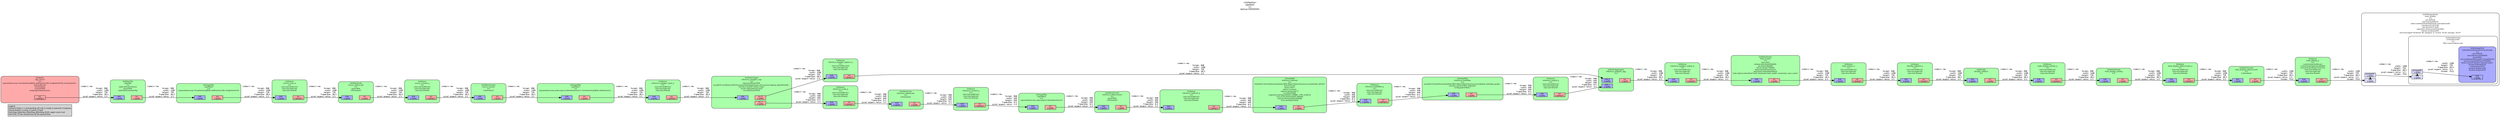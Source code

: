digraph pipeline {
  rankdir=LR;
  fontname="sans";
  fontsize="10";
  labelloc=t;
  nodesep=.1;
  ranksep=.2;
  label="<GstPipeline>\npipeline0\n[>]\nlatency=300000000";
  node [style="filled,rounded", shape=box, fontsize="9", fontname="sans", margin="0.0,0.0"];
  edge [labelfontsize="6", fontsize="9", fontname="monospace"];
  
  legend [
    pos="0,0!",
    margin="0.05,0.05",
    style="filled",
    label="Legend\lElement-States: [~] void-pending, [0] null, [-] ready, [=] paused, [>] playing\lPad-Activation: [-] none, [>] push, [<] pull\lPad-Flags: [b]locked, [f]lushing, [b]locking, [E]OS; upper-case is set\lPad-Task: [T] has started task, [t] has paused task\l",
  ];
  subgraph cluster_capsfilter2_0x3a798980 {
    fontname="Bitstream Vera Sans";
    fontsize="8";
    style="filled,rounded";
    color=black;
    label="GstCapsFilter\ncapsfilter2\n[>]\ncaps=video/x-raw, pixel-aspect-ratio=(fraction)1/1";
    subgraph cluster_capsfilter2_0x3a798980_sink {
      label="";
      style="invis";
      capsfilter2_0x3a798980_sink_0x3a779d90 [color=black, fillcolor="#aaaaff", label="sink\n[>][bfb]", height="0.2", style="filled,solid"];
    }

    subgraph cluster_capsfilter2_0x3a798980_src {
      label="";
      style="invis";
      capsfilter2_0x3a798980_src_0x3a7a01f0 [color=black, fillcolor="#ffaaaa", label="src\n[>][bfb]", height="0.2", style="filled,solid"];
    }

    capsfilter2_0x3a798980_sink_0x3a779d90 -> capsfilter2_0x3a798980_src_0x3a7a01f0 [style="invis"];
    fillcolor="#aaffaa";
  }

  capsfilter2_0x3a798980_src_0x3a7a01f0 -> inference_videoconvert_0x3a720ff0_sink_0x3a73e3b0 [label="video/x-raw\l              format: RGB\l               width: 640\l              height: 640\l           framerate: 0/1\l  pixel-aspect-ratio: 1/1\l"]
  subgraph cluster_capsfilter1_0x3a798640 {
    fontname="Bitstream Vera Sans";
    fontsize="8";
    style="filled,rounded";
    color=black;
    label="GstCapsFilter\ncapsfilter1\n[>]\ncaps=video/x-raw, pixel-aspect-ratio=(fraction)1/1, format=(string)RGB, width=(int)12…";
    subgraph cluster_capsfilter1_0x3a798640_sink {
      label="";
      style="invis";
      capsfilter1_0x3a798640_sink_0x3a7798f0 [color=black, fillcolor="#aaaaff", label="sink\n[>][bfb]", height="0.2", style="filled,solid"];
    }

    subgraph cluster_capsfilter1_0x3a798640_src {
      label="";
      style="invis";
      capsfilter1_0x3a798640_src_0x3a779b40 [color=black, fillcolor="#ffaaaa", label="src\n[>][bfb]", height="0.2", style="filled,solid"];
    }

    capsfilter1_0x3a798640_sink_0x3a7798f0 -> capsfilter1_0x3a798640_src_0x3a779b40 [style="invis"];
    fillcolor="#aaffaa";
  }

  capsfilter1_0x3a798640_src_0x3a779b40 -> inference_wrapper_input_q_0x3a716630_sink_0x3a705ad0 [label="video/x-raw\l              format: RGB\l               width: 1280\l              height: 720\l           framerate: 30/1\l  pixel-aspect-ratio: 1/1\l"]
  subgraph cluster_capsfilter0_0x3a798300 {
    fontname="Bitstream Vera Sans";
    fontsize="8";
    style="filled,rounded";
    color=black;
    label="GstCapsFilter\ncapsfilter0\n[>]\ncaps=video/x-raw, format=(string)RGB, width=(int)1280, height=(int)720";
    subgraph cluster_capsfilter0_0x3a798300_sink {
      label="";
      style="invis";
      capsfilter0_0x3a798300_sink_0x3a779450 [color=black, fillcolor="#aaaaff", label="sink\n[>][bfb]", height="0.2", style="filled,solid"];
    }

    subgraph cluster_capsfilter0_0x3a798300_src {
      label="";
      style="invis";
      capsfilter0_0x3a798300_src_0x3a7796a0 [color=black, fillcolor="#ffaaaa", label="src\n[>][bfb]", height="0.2", style="filled,solid"];
    }

    capsfilter0_0x3a798300_sink_0x3a779450 -> capsfilter0_0x3a798300_src_0x3a7796a0 [style="invis"];
    fillcolor="#aaffaa";
  }

  capsfilter0_0x3a798300_src_0x3a7796a0 -> source_scale_q_0x3a716030_sink_0x3a704850 [label="video/x-raw\l              format: RGB\l               width: 1280\l              height: 720\l           framerate: 30/1\l  pixel-aspect-ratio: 1/1\l"]
  subgraph cluster_hailo_display_0x3a794070 {
    fontname="Bitstream Vera Sans";
    fontsize="8";
    style="filled,rounded";
    color=black;
    label="GstFPSDisplaySink\nhailo_display\n[>]\nsync=FALSE\ntext-overlay=FALSE\nvideo-sink=(GstAutoVideoSink) autovideosink0\nmax-fps=31.623236\nmin-fps=29.513240\nsignal-fps-measurements=TRUE\nframes-rendered=95\nlast-message=\"rendered: 80, dropped: 0, current: 30.26, average: 30.45\"";
    subgraph cluster_hailo_display_0x3a794070_sink {
      label="";
      style="invis";
      _proxypad1_0x3a78c360 [color=black, fillcolor="#ddddff", label="proxypad1\n[>][bfb]", height="0.2", style="filled,solid"];
    hailo_display_0x3a794070_sink_0x3a78a2d0 -> _proxypad1_0x3a78c360 [style=dashed, minlen=0]
      hailo_display_0x3a794070_sink_0x3a78a2d0 [color=black, fillcolor="#ddddff", label="sink\n[>][bfb]", height="0.2", style="filled,solid"];
    }

    fillcolor="#ffffff";
    subgraph cluster_autovideosink0_0x3a787060 {
      fontname="Bitstream Vera Sans";
      fontsize="8";
      style="filled,rounded";
      color=black;
      label="GstAutoVideoSink\nautovideosink0\n[>]\nfilter-caps=video/x-raw";
      subgraph cluster_autovideosink0_0x3a787060_sink {
        label="";
        style="invis";
        _proxypad0_0x3a78c100 [color=black, fillcolor="#ddddff", label="proxypad0\n[>][bfb]", height="0.2", style="filled,solid"];
      autovideosink0_0x3a787060_sink_0x3a78a060 -> _proxypad0_0x3a78c100 [style=dashed, minlen=0]
        autovideosink0_0x3a787060_sink_0x3a78a060 [color=black, fillcolor="#ddddff", label="sink\n[>][bfb]", height="0.2", style="filled,solid"];
      }

      fillcolor="#ffffff";
      subgraph cluster_autovideosink0_actual_sink_xvimage_0x3d574390 {
        fontname="Bitstream Vera Sans";
        fontsize="8";
        style="filled,rounded";
        color=black;
        label="GstXvImageSink\nautovideosink0-actual-sink-xvimage\n[>]\nsync=FALSE\nmax-lateness=5000000\nqos=TRUE\nlast-sample=((GstSample*) 0x3a6f0e30)\nprocessing-deadline=15000000\ndevice-name=\"glamor textured video\"\ndouble-buffer=FALSE\ncolorkey=526352\nwindow-width=1280\nwindow-height=720";
        subgraph cluster_autovideosink0_actual_sink_xvimage_0x3d574390_sink {
          label="";
          style="invis";
          autovideosink0_actual_sink_xvimage_0x3d574390_sink_0x3a7a0440 [color=black, fillcolor="#aaaaff", label="sink\n[>][bfb]", height="0.2", style="filled,solid"];
        }

        fillcolor="#aaaaff";
      }

      _proxypad0_0x3a78c100 -> autovideosink0_actual_sink_xvimage_0x3d574390_sink_0x3a7a0440 [label="video/x-raw\l               width: 1280\l              height: 720\l           framerate: 30/1\l  pixel-aspect-ratio: 1/1\l              format: YV12\l"]
    }

    _proxypad1_0x3a78c360 -> autovideosink0_0x3a787060_sink_0x3a78a060 [label="video/x-raw\l               width: 1280\l              height: 720\l           framerate: 30/1\l  pixel-aspect-ratio: 1/1\l              format: YV12\l"]
  }

  subgraph cluster_hailo_display_q_0x3a768cd0 {
    fontname="Bitstream Vera Sans";
    fontsize="8";
    style="filled,rounded";
    color=black;
    label="GstQueue\nhailo_display_q\n[>]\ncurrent-level-buffers=1\ncurrent-level-bytes=1382400\ncurrent-level-time=33333333\nmax-size-buffers=3\nmax-size-bytes=0\nmax-size-time=0";
    subgraph cluster_hailo_display_q_0x3a768cd0_sink {
      label="";
      style="invis";
      hailo_display_q_0x3a768cd0_sink_0x3a778d60 [color=black, fillcolor="#aaaaff", label="sink\n[>][bfb]", height="0.2", style="filled,solid"];
    }

    subgraph cluster_hailo_display_q_0x3a768cd0_src {
      label="";
      style="invis";
      hailo_display_q_0x3a768cd0_src_0x3a778fb0 [color=black, fillcolor="#ffaaaa", label="src\n[>][bfb][T]", height="0.2", style="filled,solid"];
    }

    hailo_display_q_0x3a768cd0_sink_0x3a778d60 -> hailo_display_q_0x3a768cd0_src_0x3a778fb0 [style="invis"];
    fillcolor="#aaffaa";
  }

  hailo_display_q_0x3a768cd0_src_0x3a778fb0 -> hailo_display_0x3a794070_sink_0x3a78a2d0 [label="video/x-raw\l               width: 1280\l              height: 720\l           framerate: 30/1\l  pixel-aspect-ratio: 1/1\l              format: YV12\l"]
  subgraph cluster_hailo_display_videoconvert_0x3a7219b0 {
    fontname="Bitstream Vera Sans";
    fontsize="8";
    style="filled,rounded";
    color=black;
    label="GstVideoConvert\nhailo_display_videoconvert\n[>]\nn-threads=2";
    subgraph cluster_hailo_display_videoconvert_0x3a7219b0_sink {
      label="";
      style="invis";
      hailo_display_videoconvert_0x3a7219b0_sink_0x3a7788c0 [color=black, fillcolor="#aaaaff", label="sink\n[>][bfb]", height="0.2", style="filled,solid"];
    }

    subgraph cluster_hailo_display_videoconvert_0x3a7219b0_src {
      label="";
      style="invis";
      hailo_display_videoconvert_0x3a7219b0_src_0x3a778b10 [color=black, fillcolor="#ffaaaa", label="src\n[>][bfb]", height="0.2", style="filled,solid"];
    }

    hailo_display_videoconvert_0x3a7219b0_sink_0x3a7788c0 -> hailo_display_videoconvert_0x3a7219b0_src_0x3a778b10 [style="invis"];
    fillcolor="#aaffaa";
  }

  hailo_display_videoconvert_0x3a7219b0_src_0x3a778b10 -> hailo_display_q_0x3a768cd0_sink_0x3a778d60 [label="video/x-raw\l               width: 1280\l              height: 720\l           framerate: 30/1\l  pixel-aspect-ratio: 1/1\l              format: YV12\l"]
  subgraph cluster_hailo_display_videoconvert_q_0x3a7689d0 {
    fontname="Bitstream Vera Sans";
    fontsize="8";
    style="filled,rounded";
    color=black;
    label="GstQueue\nhailo_display_videoconvert_q\n[>]\nmax-size-buffers=3\nmax-size-bytes=0\nmax-size-time=0";
    subgraph cluster_hailo_display_videoconvert_q_0x3a7689d0_sink {
      label="";
      style="invis";
      hailo_display_videoconvert_q_0x3a7689d0_sink_0x3a778420 [color=black, fillcolor="#aaaaff", label="sink\n[>][bfb]", height="0.2", style="filled,solid"];
    }

    subgraph cluster_hailo_display_videoconvert_q_0x3a7689d0_src {
      label="";
      style="invis";
      hailo_display_videoconvert_q_0x3a7689d0_src_0x3a778670 [color=black, fillcolor="#ffaaaa", label="src\n[>][bfb][T]", height="0.2", style="filled,solid"];
    }

    hailo_display_videoconvert_q_0x3a7689d0_sink_0x3a778420 -> hailo_display_videoconvert_q_0x3a7689d0_src_0x3a778670 [style="invis"];
    fillcolor="#aaffaa";
  }

  hailo_display_videoconvert_q_0x3a7689d0_src_0x3a778670 -> hailo_display_videoconvert_0x3a7219b0_sink_0x3a7788c0 [label="video/x-raw\l              format: RGB\l               width: 1280\l              height: 720\l           framerate: 30/1\l  pixel-aspect-ratio: 1/1\l"]
  subgraph cluster_hailo_display_overlay_0x3a77c0d0 {
    fontname="Bitstream Vera Sans";
    fontsize="8";
    style="filled,rounded";
    color=black;
    label="GstHailoOverlay\nhailo_display_overlay\n[>]";
    subgraph cluster_hailo_display_overlay_0x3a77c0d0_sink {
      label="";
      style="invis";
      hailo_display_overlay_0x3a77c0d0_sink_0x3a767d00 [color=black, fillcolor="#aaaaff", label="sink\n[>][bfb]", height="0.2", style="filled,solid"];
    }

    subgraph cluster_hailo_display_overlay_0x3a77c0d0_src {
      label="";
      style="invis";
      hailo_display_overlay_0x3a77c0d0_src_0x3a7781d0 [color=black, fillcolor="#ffaaaa", label="src\n[>][bfb]", height="0.2", style="filled,solid"];
    }

    hailo_display_overlay_0x3a77c0d0_sink_0x3a767d00 -> hailo_display_overlay_0x3a77c0d0_src_0x3a7781d0 [style="invis"];
    fillcolor="#aaffaa";
  }

  hailo_display_overlay_0x3a77c0d0_src_0x3a7781d0 -> hailo_display_videoconvert_q_0x3a7689d0_sink_0x3a778420 [label="video/x-raw\l              format: RGB\l               width: 1280\l              height: 720\l           framerate: 30/1\l  pixel-aspect-ratio: 1/1\l"]
  subgraph cluster_hailo_display_overlay_q_0x3a7686d0 {
    fontname="Bitstream Vera Sans";
    fontsize="8";
    style="filled,rounded";
    color=black;
    label="GstQueue\nhailo_display_overlay_q\n[>]\nmax-size-buffers=3\nmax-size-bytes=0\nmax-size-time=0";
    subgraph cluster_hailo_display_overlay_q_0x3a7686d0_sink {
      label="";
      style="invis";
      hailo_display_overlay_q_0x3a7686d0_sink_0x3a767860 [color=black, fillcolor="#aaaaff", label="sink\n[>][bfb]", height="0.2", style="filled,solid"];
    }

    subgraph cluster_hailo_display_overlay_q_0x3a7686d0_src {
      label="";
      style="invis";
      hailo_display_overlay_q_0x3a7686d0_src_0x3a767ab0 [color=black, fillcolor="#ffaaaa", label="src\n[>][bfb][T]", height="0.2", style="filled,solid"];
    }

    hailo_display_overlay_q_0x3a7686d0_sink_0x3a767860 -> hailo_display_overlay_q_0x3a7686d0_src_0x3a767ab0 [style="invis"];
    fillcolor="#aaffaa";
  }

  hailo_display_overlay_q_0x3a7686d0_src_0x3a767ab0 -> hailo_display_overlay_0x3a77c0d0_sink_0x3a767d00 [label="video/x-raw\l              format: RGB\l               width: 1280\l              height: 720\l           framerate: 30/1\l  pixel-aspect-ratio: 1/1\l"]
  subgraph cluster_identity_callback_0x3a7741a0 {
    fontname="Bitstream Vera Sans";
    fontsize="8";
    style="filled,rounded";
    color=black;
    label="GstIdentity\nidentity_callback\n[>]";
    subgraph cluster_identity_callback_0x3a7741a0_sink {
      label="";
      style="invis";
      identity_callback_0x3a7741a0_sink_0x3a7673c0 [color=black, fillcolor="#aaaaff", label="sink\n[>][bfb]", height="0.2", style="filled,solid"];
    }

    subgraph cluster_identity_callback_0x3a7741a0_src {
      label="";
      style="invis";
      identity_callback_0x3a7741a0_src_0x3a767610 [color=black, fillcolor="#ffaaaa", label="src\n[>][bfb]", height="0.2", style="filled,solid"];
    }

    identity_callback_0x3a7741a0_sink_0x3a7673c0 -> identity_callback_0x3a7741a0_src_0x3a767610 [style="invis"];
    fillcolor="#aaffaa";
  }

  identity_callback_0x3a7741a0_src_0x3a767610 -> hailo_display_overlay_q_0x3a7686d0_sink_0x3a767860 [label="video/x-raw\l              format: RGB\l               width: 1280\l              height: 720\l           framerate: 30/1\l  pixel-aspect-ratio: 1/1\l"]
  subgraph cluster_identity_callback_q_0x3a7683d0 {
    fontname="Bitstream Vera Sans";
    fontsize="8";
    style="filled,rounded";
    color=black;
    label="GstQueue\nidentity_callback_q\n[>]\nmax-size-buffers=3\nmax-size-bytes=0\nmax-size-time=0";
    subgraph cluster_identity_callback_q_0x3a7683d0_sink {
      label="";
      style="invis";
      identity_callback_q_0x3a7683d0_sink_0x3a766f20 [color=black, fillcolor="#aaaaff", label="sink\n[>][bfb]", height="0.2", style="filled,solid"];
    }

    subgraph cluster_identity_callback_q_0x3a7683d0_src {
      label="";
      style="invis";
      identity_callback_q_0x3a7683d0_src_0x3a767170 [color=black, fillcolor="#ffaaaa", label="src\n[>][bfb][T]", height="0.2", style="filled,solid"];
    }

    identity_callback_q_0x3a7683d0_sink_0x3a766f20 -> identity_callback_q_0x3a7683d0_src_0x3a767170 [style="invis"];
    fillcolor="#aaffaa";
  }

  identity_callback_q_0x3a7683d0_src_0x3a767170 -> identity_callback_0x3a7741a0_sink_0x3a7673c0 [label="video/x-raw\l              format: RGB\l               width: 1280\l              height: 720\l           framerate: 30/1\l  pixel-aspect-ratio: 1/1\l"]
  subgraph cluster_hailo_tracker_q_0x3a7680d0 {
    fontname="Bitstream Vera Sans";
    fontsize="8";
    style="filled,rounded";
    color=black;
    label="GstQueue\nhailo_tracker_q\n[>]\nmax-size-buffers=3\nmax-size-bytes=0\nmax-size-time=0";
    subgraph cluster_hailo_tracker_q_0x3a7680d0_sink {
      label="";
      style="invis";
      hailo_tracker_q_0x3a7680d0_sink_0x3a766a80 [color=black, fillcolor="#aaaaff", label="sink\n[>][bfb]", height="0.2", style="filled,solid"];
    }

    subgraph cluster_hailo_tracker_q_0x3a7680d0_src {
      label="";
      style="invis";
      hailo_tracker_q_0x3a7680d0_src_0x3a766cd0 [color=black, fillcolor="#ffaaaa", label="src\n[>][bfb][T]", height="0.2", style="filled,solid"];
    }

    hailo_tracker_q_0x3a7680d0_sink_0x3a766a80 -> hailo_tracker_q_0x3a7680d0_src_0x3a766cd0 [style="invis"];
    fillcolor="#aaffaa";
  }

  hailo_tracker_q_0x3a7680d0_src_0x3a766cd0 -> identity_callback_q_0x3a7683d0_sink_0x3a766f20 [label="video/x-raw\l              format: RGB\l               width: 1280\l              height: 720\l           framerate: 30/1\l  pixel-aspect-ratio: 1/1\l"]
  subgraph cluster_hailo_tracker_0x3a721460 {
    fontname="Bitstream Vera Sans";
    fontsize="8";
    style="filled,rounded";
    color=black;
    label="GstHailoTracker\nhailo_tracker\n[>]\nclass-id=1\nkalman-dist-thr=0.800000\niou-thr=0.900000\ninit-iou-thr=0.700000\nkeep-tracked-frames=15\nkeep-past-metadata=FALSE\nhailo-objects-blacklist=\"hailo_landmarks,hailo_depth_mask,hailo_class_mask,\"";
    subgraph cluster_hailo_tracker_0x3a721460_sink {
      label="";
      style="invis";
      hailo_tracker_0x3a721460_sink_0x3a7665e0 [color=black, fillcolor="#aaaaff", label="sink\n[>][bfb]", height="0.2", style="filled,solid"];
    }

    subgraph cluster_hailo_tracker_0x3a721460_src {
      label="";
      style="invis";
      hailo_tracker_0x3a721460_src_0x3a766830 [color=black, fillcolor="#ffaaaa", label="src\n[>][bfb]", height="0.2", style="filled,solid"];
    }

    hailo_tracker_0x3a721460_sink_0x3a7665e0 -> hailo_tracker_0x3a721460_src_0x3a766830 [style="invis"];
    fillcolor="#aaffaa";
  }

  hailo_tracker_0x3a721460_src_0x3a766830 -> hailo_tracker_q_0x3a7680d0_sink_0x3a766a80 [label="video/x-raw\l              format: RGB\l               width: 1280\l              height: 720\l           framerate: 30/1\l  pixel-aspect-ratio: 1/1\l"]
  subgraph cluster_inference_wrapper_output_q_0x3a717b30 {
    fontname="Bitstream Vera Sans";
    fontsize="8";
    style="filled,rounded";
    color=black;
    label="GstQueue\ninference_wrapper_output_q\n[>]\nmax-size-buffers=3\nmax-size-bytes=0\nmax-size-time=0";
    subgraph cluster_inference_wrapper_output_q_0x3a717b30_sink {
      label="";
      style="invis";
      inference_wrapper_output_q_0x3a717b30_sink_0x3a766140 [color=black, fillcolor="#aaaaff", label="sink\n[>][bfb]", height="0.2", style="filled,solid"];
    }

    subgraph cluster_inference_wrapper_output_q_0x3a717b30_src {
      label="";
      style="invis";
      inference_wrapper_output_q_0x3a717b30_src_0x3a766390 [color=black, fillcolor="#ffaaaa", label="src\n[>][bfb][T]", height="0.2", style="filled,solid"];
    }

    inference_wrapper_output_q_0x3a717b30_sink_0x3a766140 -> inference_wrapper_output_q_0x3a717b30_src_0x3a766390 [style="invis"];
    fillcolor="#aaffaa";
  }

  inference_wrapper_output_q_0x3a717b30_src_0x3a766390 -> hailo_tracker_0x3a721460_sink_0x3a7665e0 [label="video/x-raw\l              format: RGB\l               width: 1280\l              height: 720\l           framerate: 30/1\l  pixel-aspect-ratio: 1/1\l"]
  subgraph cluster_inference_output_q_0x3a717830 {
    fontname="Bitstream Vera Sans";
    fontsize="8";
    style="filled,rounded";
    color=black;
    label="GstQueue\ninference_output_q\n[>]\nmax-size-buffers=3\nmax-size-bytes=0\nmax-size-time=0";
    subgraph cluster_inference_output_q_0x3a717830_sink {
      label="";
      style="invis";
      inference_output_q_0x3a717830_sink_0x3a73fad0 [color=black, fillcolor="#aaaaff", label="sink\n[>][bfb]", height="0.2", style="filled,solid"];
    }

    subgraph cluster_inference_output_q_0x3a717830_src {
      label="";
      style="invis";
      inference_output_q_0x3a717830_src_0x3a73fd20 [color=black, fillcolor="#ffaaaa", label="src\n[>][bfb][T]", height="0.2", style="filled,solid"];
    }

    inference_output_q_0x3a717830_sink_0x3a73fad0 -> inference_output_q_0x3a717830_src_0x3a73fd20 [style="invis"];
    fillcolor="#aaffaa";
  }

  inference_output_q_0x3a717830_src_0x3a73fd20 -> inference_wrapper_agg_0x3a738030_sink_1_0x3a726a10 [label="video/x-raw\l              format: RGB\l               width: 640\l              height: 640\l           framerate: 0/1\l  pixel-aspect-ratio: 1/1\l"]
  subgraph cluster_inference_hailofilter_0x3a7620e0 {
    fontname="Bitstream Vera Sans";
    fontsize="8";
    style="filled,rounded";
    color=black;
    label="GstHailofilter\ninference_hailofilter\n[>]\nso-path=\"/home/bitsimnow/Hailo-RPi5-Object-Detection/resources/libyolo_hailortpp_postpr…\nfunction-name=\"filter_letterbox\"\nconfig-path=\"NULL\"";
    subgraph cluster_inference_hailofilter_0x3a7620e0_sink {
      label="";
      style="invis";
      inference_hailofilter_0x3a7620e0_sink_0x3a73f630 [color=black, fillcolor="#aaaaff", label="sink\n[>][bfb]", height="0.2", style="filled,solid"];
    }

    subgraph cluster_inference_hailofilter_0x3a7620e0_src {
      label="";
      style="invis";
      inference_hailofilter_0x3a7620e0_src_0x3a73f880 [color=black, fillcolor="#ffaaaa", label="src\n[>][bfb]", height="0.2", style="filled,solid"];
    }

    inference_hailofilter_0x3a7620e0_sink_0x3a73f630 -> inference_hailofilter_0x3a7620e0_src_0x3a73f880 [style="invis"];
    fillcolor="#aaffaa";
  }

  inference_hailofilter_0x3a7620e0_src_0x3a73f880 -> inference_output_q_0x3a717830_sink_0x3a73fad0 [label="video/x-raw\l              format: RGB\l               width: 640\l              height: 640\l           framerate: 0/1\l  pixel-aspect-ratio: 1/1\l"]
  subgraph cluster_inference_hailofilter_q_0x3a717530 {
    fontname="Bitstream Vera Sans";
    fontsize="8";
    style="filled,rounded";
    color=black;
    label="GstQueue\ninference_hailofilter_q\n[>]\nmax-size-buffers=3\nmax-size-bytes=0\nmax-size-time=0";
    subgraph cluster_inference_hailofilter_q_0x3a717530_sink {
      label="";
      style="invis";
      inference_hailofilter_q_0x3a717530_sink_0x3a73f190 [color=black, fillcolor="#aaaaff", label="sink\n[>][bfb]", height="0.2", style="filled,solid"];
    }

    subgraph cluster_inference_hailofilter_q_0x3a717530_src {
      label="";
      style="invis";
      inference_hailofilter_q_0x3a717530_src_0x3a73f3e0 [color=black, fillcolor="#ffaaaa", label="src\n[>][bfb][T]", height="0.2", style="filled,solid"];
    }

    inference_hailofilter_q_0x3a717530_sink_0x3a73f190 -> inference_hailofilter_q_0x3a717530_src_0x3a73f3e0 [style="invis"];
    fillcolor="#aaffaa";
  }

  inference_hailofilter_q_0x3a717530_src_0x3a73f3e0 -> inference_hailofilter_0x3a7620e0_sink_0x3a73f630 [label="video/x-raw\l              format: RGB\l               width: 640\l              height: 640\l           framerate: 0/1\l  pixel-aspect-ratio: 1/1\l"]
  subgraph cluster_inference_hailonet_0x3a759000 {
    fontname="Bitstream Vera Sans";
    fontsize="8";
    style="filled,rounded";
    color=black;
    label="GstHailoNet\ninference_hailonet\n[>]\nhef-path=\"/home/bitsimnow/Hailo-RPi5-Object-Detection/resources/yolov8s_h8l.hef\"\nbatch-size=2\ndevice-id=\"\"\ndevice-count=0\nvdevice-group-id=\"1\"\nis-active=TRUE\noutput-format-type=HAILO_FORMAT_TYPE_FLOAT32\nnms-score-threshold=0.300000\nnms-iou-threshold=0.450000\nforce-writable=TRUE";
    subgraph cluster_inference_hailonet_0x3a759000_sink {
      label="";
      style="invis";
      inference_hailonet_0x3a759000_sink_0x3a73ecf0 [color=black, fillcolor="#aaaaff", label="sink\n[>][bfb]", height="0.2", style="filled,solid"];
    }

    subgraph cluster_inference_hailonet_0x3a759000_src {
      label="";
      style="invis";
      inference_hailonet_0x3a759000_src_0x3a73ef40 [color=black, fillcolor="#ffaaaa", label="src\n[>][bfb]", height="0.2", style="filled,solid"];
    }

    inference_hailonet_0x3a759000_sink_0x3a73ecf0 -> inference_hailonet_0x3a759000_src_0x3a73ef40 [style="invis"];
    fillcolor="#aaffaa";
  }

  inference_hailonet_0x3a759000_src_0x3a73ef40 -> inference_hailofilter_q_0x3a717530_sink_0x3a73f190 [label="video/x-raw\l              format: RGB\l               width: 640\l              height: 640\l           framerate: 0/1\l  pixel-aspect-ratio: 1/1\l"]
  subgraph cluster_inference_hailonet_q_0x3a717230 {
    fontname="Bitstream Vera Sans";
    fontsize="8";
    style="filled,rounded";
    color=black;
    label="GstQueue\ninference_hailonet_q\n[>]\nmax-size-buffers=3\nmax-size-bytes=0\nmax-size-time=0";
    subgraph cluster_inference_hailonet_q_0x3a717230_sink {
      label="";
      style="invis";
      inference_hailonet_q_0x3a717230_sink_0x3a73e850 [color=black, fillcolor="#aaaaff", label="sink\n[>][bfb]", height="0.2", style="filled,solid"];
    }

    subgraph cluster_inference_hailonet_q_0x3a717230_src {
      label="";
      style="invis";
      inference_hailonet_q_0x3a717230_src_0x3a73eaa0 [color=black, fillcolor="#ffaaaa", label="src\n[>][bfb][T]", height="0.2", style="filled,solid"];
    }

    inference_hailonet_q_0x3a717230_sink_0x3a73e850 -> inference_hailonet_q_0x3a717230_src_0x3a73eaa0 [style="invis"];
    fillcolor="#aaffaa";
  }

  inference_hailonet_q_0x3a717230_src_0x3a73eaa0 -> inference_hailonet_0x3a759000_sink_0x3a73ecf0 [label="video/x-raw\l              format: RGB\l               width: 640\l              height: 640\l           framerate: 0/1\l  pixel-aspect-ratio: 1/1\l"]
  subgraph cluster_inference_videoconvert_0x3a720ff0 {
    fontname="Bitstream Vera Sans";
    fontsize="8";
    style="filled,rounded";
    color=black;
    label="GstVideoConvert\ninference_videoconvert\n[>]\nqos=TRUE\nn-threads=2";
    subgraph cluster_inference_videoconvert_0x3a720ff0_sink {
      label="";
      style="invis";
      inference_videoconvert_0x3a720ff0_sink_0x3a73e3b0 [color=black, fillcolor="#aaaaff", label="sink\n[>][bfb]", height="0.2", style="filled,solid"];
    }

    subgraph cluster_inference_videoconvert_0x3a720ff0_src {
      label="";
      style="invis";
      inference_videoconvert_0x3a720ff0_src_0x3a73e600 [color=black, fillcolor="#ffaaaa", label="src\n[>][bfb]", height="0.2", style="filled,solid"];
    }

    inference_videoconvert_0x3a720ff0_sink_0x3a73e3b0 -> inference_videoconvert_0x3a720ff0_src_0x3a73e600 [style="invis"];
    fillcolor="#aaffaa";
  }

  inference_videoconvert_0x3a720ff0_src_0x3a73e600 -> inference_hailonet_q_0x3a717230_sink_0x3a73e850 [label="video/x-raw\l              format: RGB\l               width: 640\l              height: 640\l           framerate: 0/1\l  pixel-aspect-ratio: 1/1\l"]
  subgraph cluster_inference_convert_q_0x3a716f30 {
    fontname="Bitstream Vera Sans";
    fontsize="8";
    style="filled,rounded";
    color=black;
    label="GstQueue\ninference_convert_q\n[>]\nmax-size-buffers=3\nmax-size-bytes=0\nmax-size-time=0";
    subgraph cluster_inference_convert_q_0x3a716f30_sink {
      label="";
      style="invis";
      inference_convert_q_0x3a716f30_sink_0x3a727c90 [color=black, fillcolor="#aaaaff", label="sink\n[>][bfb]", height="0.2", style="filled,solid"];
    }

    subgraph cluster_inference_convert_q_0x3a716f30_src {
      label="";
      style="invis";
      inference_convert_q_0x3a716f30_src_0x3a73e160 [color=black, fillcolor="#ffaaaa", label="src\n[>][bfb][T]", height="0.2", style="filled,solid"];
    }

    inference_convert_q_0x3a716f30_sink_0x3a727c90 -> inference_convert_q_0x3a716f30_src_0x3a73e160 [style="invis"];
    fillcolor="#aaffaa";
  }

  inference_convert_q_0x3a716f30_src_0x3a73e160 -> capsfilter2_0x3a798980_sink_0x3a779d90 [label="video/x-raw\l              format: RGB\l               width: 640\l              height: 640\l           framerate: 0/1\l  pixel-aspect-ratio: 1/1\l"]
  subgraph cluster_inference_videoscale_0x3a720b10 {
    fontname="Bitstream Vera Sans";
    fontsize="8";
    style="filled,rounded";
    color=black;
    label="GstVideoScale\ninference_videoscale\n[>]\nn-threads=2";
    subgraph cluster_inference_videoscale_0x3a720b10_sink {
      label="";
      style="invis";
      inference_videoscale_0x3a720b10_sink_0x3a7277f0 [color=black, fillcolor="#aaaaff", label="sink\n[>][bfb]", height="0.2", style="filled,solid"];
    }

    subgraph cluster_inference_videoscale_0x3a720b10_src {
      label="";
      style="invis";
      inference_videoscale_0x3a720b10_src_0x3a727a40 [color=black, fillcolor="#ffaaaa", label="src\n[>][bfb]", height="0.2", style="filled,solid"];
    }

    inference_videoscale_0x3a720b10_sink_0x3a7277f0 -> inference_videoscale_0x3a720b10_src_0x3a727a40 [style="invis"];
    fillcolor="#aaffaa";
  }

  inference_videoscale_0x3a720b10_src_0x3a727a40 -> inference_convert_q_0x3a716f30_sink_0x3a727c90 [label="video/x-raw\l              format: RGB\l               width: 640\l              height: 640\l           framerate: 0/1\l  pixel-aspect-ratio: 1/1\l"]
  subgraph cluster_inference_scale_q_0x3a716c30 {
    fontname="Bitstream Vera Sans";
    fontsize="8";
    style="filled,rounded";
    color=black;
    label="GstQueue\ninference_scale_q\n[>]\nmax-size-buffers=3\nmax-size-bytes=0\nmax-size-time=0";
    subgraph cluster_inference_scale_q_0x3a716c30_sink {
      label="";
      style="invis";
      inference_scale_q_0x3a716c30_sink_0x3a727350 [color=black, fillcolor="#aaaaff", label="sink\n[>][bfb]", height="0.2", style="filled,solid"];
    }

    subgraph cluster_inference_scale_q_0x3a716c30_src {
      label="";
      style="invis";
      inference_scale_q_0x3a716c30_src_0x3a7275a0 [color=black, fillcolor="#ffaaaa", label="src\n[>][bfb][T]", height="0.2", style="filled,solid"];
    }

    inference_scale_q_0x3a716c30_sink_0x3a727350 -> inference_scale_q_0x3a716c30_src_0x3a7275a0 [style="invis"];
    fillcolor="#aaffaa";
  }

  inference_scale_q_0x3a716c30_src_0x3a7275a0 -> inference_videoscale_0x3a720b10_sink_0x3a7277f0 [label="video/x-raw\l              format: RGB\l               width: 640\l              height: 640\l           framerate: 0/1\l  pixel-aspect-ratio: 1/1\l"]
  subgraph cluster_inference_wrapper_bypass_q_0x3a716930 {
    fontname="Bitstream Vera Sans";
    fontsize="8";
    style="filled,rounded";
    color=black;
    label="GstQueue\ninference_wrapper_bypass_q\n[>]\nmax-size-buffers=20\nmax-size-bytes=0\nmax-size-time=0";
    subgraph cluster_inference_wrapper_bypass_q_0x3a716930_sink {
      label="";
      style="invis";
      inference_wrapper_bypass_q_0x3a716930_sink_0x3a726eb0 [color=black, fillcolor="#aaaaff", label="sink\n[>][bfb]", height="0.2", style="filled,solid"];
    }

    subgraph cluster_inference_wrapper_bypass_q_0x3a716930_src {
      label="";
      style="invis";
      inference_wrapper_bypass_q_0x3a716930_src_0x3a727100 [color=black, fillcolor="#ffaaaa", label="src\n[>][bfb][T]", height="0.2", style="filled,solid"];
    }

    inference_wrapper_bypass_q_0x3a716930_sink_0x3a726eb0 -> inference_wrapper_bypass_q_0x3a716930_src_0x3a727100 [style="invis"];
    fillcolor="#aaffaa";
  }

  inference_wrapper_bypass_q_0x3a716930_src_0x3a727100 -> inference_wrapper_agg_0x3a738030_sink_0_0x3a7267c0 [label="video/x-raw\l              format: RGB\l               width: 1280\l              height: 720\l           framerate: 30/1\l  pixel-aspect-ratio: 1/1\l"]
  subgraph cluster_inference_wrapper_agg_0x3a738030 {
    fontname="Bitstream Vera Sans";
    fontsize="8";
    style="filled,rounded";
    color=black;
    label="GstHailoAggregator\ninference_wrapper_agg\n[>]";
    subgraph cluster_inference_wrapper_agg_0x3a738030_sink {
      label="";
      style="invis";
      inference_wrapper_agg_0x3a738030_sink_0_0x3a7267c0 [color=black, fillcolor="#aaaaff", label="sink_0\n[>][bfb]", height="0.2", style="filled,solid"];
      inference_wrapper_agg_0x3a738030_sink_1_0x3a726a10 [color=black, fillcolor="#aaaaff", label="sink_1\n[>][bfb]", height="0.2", style="filled,solid"];
    }

    subgraph cluster_inference_wrapper_agg_0x3a738030_src {
      label="";
      style="invis";
      inference_wrapper_agg_0x3a738030_src_0x3a726c60 [color=black, fillcolor="#ffaaaa", label="src\n[>][bfb]", height="0.2", style="filled,solid"];
    }

    inference_wrapper_agg_0x3a738030_sink_0_0x3a7267c0 -> inference_wrapper_agg_0x3a738030_src_0x3a726c60 [style="invis"];
    fillcolor="#aaffaa";
  }

  inference_wrapper_agg_0x3a738030_src_0x3a726c60 -> inference_wrapper_output_q_0x3a717b30_sink_0x3a766140 [label="video/x-raw\l              format: RGB\l               width: 1280\l              height: 720\l           framerate: 30/1\l  pixel-aspect-ratio: 1/1\l"]
  subgraph cluster_inference_wrapper_crop_0x3a736000 {
    fontname="Bitstream Vera Sans";
    fontsize="8";
    style="filled,rounded";
    color=black;
    label="GstHailoCropper\ninference_wrapper_crop\n[>]\ninternal-offset=TRUE\nso-path=\"/usr/lib/aarch64-linux-gnu/hailo/tappas/post_processes/cropping_algorithms/lib…\nfunction-name=\"create_crops\"\nresize-method=inter-area\nuse-letterbox=TRUE";
    subgraph cluster_inference_wrapper_crop_0x3a736000_sink {
      label="";
      style="invis";
      inference_wrapper_crop_0x3a736000_sink_0x3a7260d0 [color=black, fillcolor="#aaaaff", label="sink\n[>][bfb]", height="0.2", style="filled,solid"];
    }

    subgraph cluster_inference_wrapper_crop_0x3a736000_src {
      label="";
      style="invis";
      inference_wrapper_crop_0x3a736000_src_0_0x3a726320 [color=black, fillcolor="#ffaaaa", label="src_0\n[>][bfb]", height="0.2", style="filled,solid"];
      inference_wrapper_crop_0x3a736000_src_1_0x3a726570 [color=black, fillcolor="#ffaaaa", label="src_1\n[>][bfb]", height="0.2", style="filled,solid"];
    }

    inference_wrapper_crop_0x3a736000_sink_0x3a7260d0 -> inference_wrapper_crop_0x3a736000_src_0_0x3a726320 [style="invis"];
    fillcolor="#aaffaa";
  }

  inference_wrapper_crop_0x3a736000_src_0_0x3a726320 -> inference_wrapper_bypass_q_0x3a716930_sink_0x3a726eb0 [label="video/x-raw\l              format: RGB\l               width: 1280\l              height: 720\l           framerate: 30/1\l  pixel-aspect-ratio: 1/1\l"]
  inference_wrapper_crop_0x3a736000_src_1_0x3a726570 -> inference_scale_q_0x3a716c30_sink_0x3a727350 [label="video/x-raw\l              format: RGB\l               width: 640\l              height: 640\l           framerate: 0/1\l  pixel-aspect-ratio: 1/1\l"]
  subgraph cluster_inference_wrapper_input_q_0x3a716630 {
    fontname="Bitstream Vera Sans";
    fontsize="8";
    style="filled,rounded";
    color=black;
    label="GstQueue\ninference_wrapper_input_q\n[>]\nmax-size-buffers=3\nmax-size-bytes=0\nmax-size-time=0";
    subgraph cluster_inference_wrapper_input_q_0x3a716630_sink {
      label="";
      style="invis";
      inference_wrapper_input_q_0x3a716630_sink_0x3a705ad0 [color=black, fillcolor="#aaaaff", label="sink\n[>][bfb]", height="0.2", style="filled,solid"];
    }

    subgraph cluster_inference_wrapper_input_q_0x3a716630_src {
      label="";
      style="invis";
      inference_wrapper_input_q_0x3a716630_src_0x3a705d20 [color=black, fillcolor="#ffaaaa", label="src\n[>][bfb][T]", height="0.2", style="filled,solid"];
    }

    inference_wrapper_input_q_0x3a716630_sink_0x3a705ad0 -> inference_wrapper_input_q_0x3a716630_src_0x3a705d20 [style="invis"];
    fillcolor="#aaffaa";
  }

  inference_wrapper_input_q_0x3a716630_src_0x3a705d20 -> inference_wrapper_crop_0x3a736000_sink_0x3a7260d0 [label="video/x-raw\l              format: RGB\l               width: 1280\l              height: 720\l           framerate: 30/1\l  pixel-aspect-ratio: 1/1\l"]
  subgraph cluster_source_convert_0x3a720630 {
    fontname="Bitstream Vera Sans";
    fontsize="8";
    style="filled,rounded";
    color=black;
    label="GstVideoConvert\nsource_convert\n[>]\nn-threads=3";
    subgraph cluster_source_convert_0x3a720630_sink {
      label="";
      style="invis";
      source_convert_0x3a720630_sink_0x3a705630 [color=black, fillcolor="#aaaaff", label="sink\n[>][bfb]", height="0.2", style="filled,solid"];
    }

    subgraph cluster_source_convert_0x3a720630_src {
      label="";
      style="invis";
      source_convert_0x3a720630_src_0x3a705880 [color=black, fillcolor="#ffaaaa", label="src\n[>][bfb]", height="0.2", style="filled,solid"];
    }

    source_convert_0x3a720630_sink_0x3a705630 -> source_convert_0x3a720630_src_0x3a705880 [style="invis"];
    fillcolor="#aaffaa";
  }

  source_convert_0x3a720630_src_0x3a705880 -> capsfilter1_0x3a798640_sink_0x3a7798f0 [label="video/x-raw\l              format: RGB\l               width: 1280\l              height: 720\l           framerate: 30/1\l  pixel-aspect-ratio: 1/1\l"]
  subgraph cluster_source_convert_q_0x3a716330 {
    fontname="Bitstream Vera Sans";
    fontsize="8";
    style="filled,rounded";
    color=black;
    label="GstQueue\nsource_convert_q\n[>]\nmax-size-buffers=3\nmax-size-bytes=0\nmax-size-time=0";
    subgraph cluster_source_convert_q_0x3a716330_sink {
      label="";
      style="invis";
      source_convert_q_0x3a716330_sink_0x3a705190 [color=black, fillcolor="#aaaaff", label="sink\n[>][bfb]", height="0.2", style="filled,solid"];
    }

    subgraph cluster_source_convert_q_0x3a716330_src {
      label="";
      style="invis";
      source_convert_q_0x3a716330_src_0x3a7053e0 [color=black, fillcolor="#ffaaaa", label="src\n[>][bfb][T]", height="0.2", style="filled,solid"];
    }

    source_convert_q_0x3a716330_sink_0x3a705190 -> source_convert_q_0x3a716330_src_0x3a7053e0 [style="invis"];
    fillcolor="#aaffaa";
  }

  source_convert_q_0x3a716330_src_0x3a7053e0 -> source_convert_0x3a720630_sink_0x3a705630 [label="video/x-raw\l              format: RGB\l               width: 1280\l              height: 720\l           framerate: 30/1\l  pixel-aspect-ratio: 1/1\l"]
  subgraph cluster_source_videoscale_0x3a720150 {
    fontname="Bitstream Vera Sans";
    fontsize="8";
    style="filled,rounded";
    color=black;
    label="GstVideoScale\nsource_videoscale\n[>]\nqos=TRUE\nn-threads=2";
    subgraph cluster_source_videoscale_0x3a720150_sink {
      label="";
      style="invis";
      source_videoscale_0x3a720150_sink_0x3a704cf0 [color=black, fillcolor="#aaaaff", label="sink\n[>][bfb]", height="0.2", style="filled,solid"];
    }

    subgraph cluster_source_videoscale_0x3a720150_src {
      label="";
      style="invis";
      source_videoscale_0x3a720150_src_0x3a704f40 [color=black, fillcolor="#ffaaaa", label="src\n[>][bfb]", height="0.2", style="filled,solid"];
    }

    source_videoscale_0x3a720150_sink_0x3a704cf0 -> source_videoscale_0x3a720150_src_0x3a704f40 [style="invis"];
    fillcolor="#aaffaa";
  }

  source_videoscale_0x3a720150_src_0x3a704f40 -> source_convert_q_0x3a716330_sink_0x3a705190 [label="video/x-raw\l              format: RGB\l               width: 1280\l              height: 720\l           framerate: 30/1\l  pixel-aspect-ratio: 1/1\l"]
  subgraph cluster_source_scale_q_0x3a716030 {
    fontname="Bitstream Vera Sans";
    fontsize="8";
    style="filled,rounded";
    color=black;
    label="GstQueue\nsource_scale_q\n[>]\nmax-size-buffers=3\nmax-size-bytes=0\nmax-size-time=0";
    subgraph cluster_source_scale_q_0x3a716030_sink {
      label="";
      style="invis";
      source_scale_q_0x3a716030_sink_0x3a704850 [color=black, fillcolor="#aaaaff", label="sink\n[>][bfb]", height="0.2", style="filled,solid"];
    }

    subgraph cluster_source_scale_q_0x3a716030_src {
      label="";
      style="invis";
      source_scale_q_0x3a716030_src_0x3a704aa0 [color=black, fillcolor="#ffaaaa", label="src\n[>][bfb][T]", height="0.2", style="filled,solid"];
    }

    source_scale_q_0x3a716030_sink_0x3a704850 -> source_scale_q_0x3a716030_src_0x3a704aa0 [style="invis"];
    fillcolor="#aaffaa";
  }

  source_scale_q_0x3a716030_src_0x3a704aa0 -> source_videoscale_0x3a720150_sink_0x3a704cf0 [label="video/x-raw\l              format: RGB\l               width: 1280\l              height: 720\l           framerate: 30/1\l  pixel-aspect-ratio: 1/1\l"]
  subgraph cluster_videoflip_0x3a70c240 {
    fontname="Bitstream Vera Sans";
    fontsize="8";
    style="filled,rounded";
    color=black;
    label="GstVideoFlip\nvideoflip\n[>]\nvideo-direction=horiz\nqos=TRUE\nmethod=horizontal-flip";
    subgraph cluster_videoflip_0x3a70c240_sink {
      label="";
      style="invis";
      videoflip_0x3a70c240_sink_0x3a7043b0 [color=black, fillcolor="#aaaaff", label="sink\n[>][bfb]", height="0.2", style="filled,solid"];
    }

    subgraph cluster_videoflip_0x3a70c240_src {
      label="";
      style="invis";
      videoflip_0x3a70c240_src_0x3a704600 [color=black, fillcolor="#ffaaaa", label="src\n[>][bfb]", height="0.2", style="filled,solid"];
    }

    videoflip_0x3a70c240_sink_0x3a7043b0 -> videoflip_0x3a70c240_src_0x3a704600 [style="invis"];
    fillcolor="#aaffaa";
  }

  videoflip_0x3a70c240_src_0x3a704600 -> capsfilter0_0x3a798300_sink_0x3a779450 [label="video/x-raw\l              format: RGB\l               width: 1280\l              height: 720\l           framerate: 30/1\l  pixel-aspect-ratio: 1/1\l"]
  subgraph cluster_app_source_0x3a700520 {
    fontname="Bitstream Vera Sans";
    fontsize="8";
    style="filled,rounded";
    color=black;
    label="GstAppSrc\napp_source\n[>]\ncaps=video/x-raw, format=(string)RGB, width=(int)1280, height=(int)720, framerate=(fr…\nmax-buffers=3\nformat=time\nis-live=TRUE\nleaky-type=downstream";
    subgraph cluster_app_source_0x3a700520_src {
      label="";
      style="invis";
      app_source_0x3a700520_src_0x3a704160 [color=black, fillcolor="#ffaaaa", label="src\n[>][bfb][T]", height="0.2", style="filled,solid"];
    }

    fillcolor="#ffaaaa";
  }

  app_source_0x3a700520_src_0x3a704160 -> videoflip_0x3a70c240_sink_0x3a7043b0 [label="video/x-raw\l              format: RGB\l               width: 1280\l              height: 720\l           framerate: 30/1\l  pixel-aspect-ratio: 1/1\l"]
}
